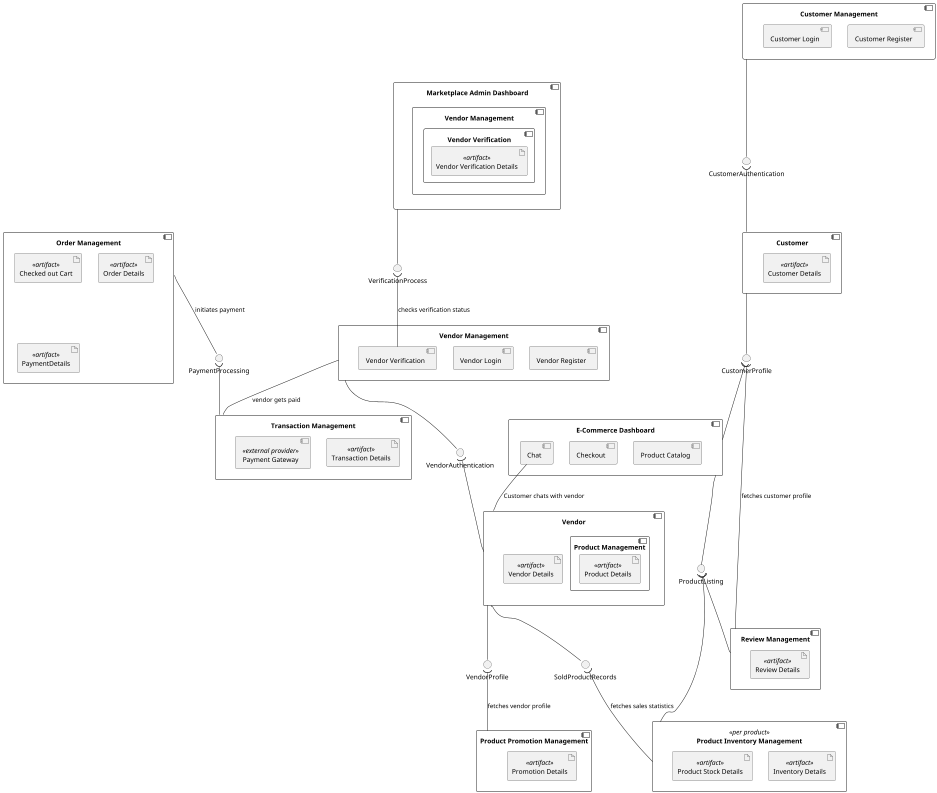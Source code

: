 @startuml
skinparam dpi 300
scale max 300 width
component Customer {
    artifact "Customer Details" as CustomerDetails <<artifact>>
}
component "Customer Management" as CustomerManagement {
    component "Customer Register" as CustomerRegister
    component "Customer Login" as CustomerLogin
}
component "E-Commerce Dashboard" as ECommerceDashboard {
    component "Product Catalog" as ProductCatalog
    component "Checkout" as Checkout
    component Chat
}
component "Order Management" as OrderManagement {
    artifact "Checked out Cart" as CheckedOutCart <<artifact>>
    artifact "Order Details" as OrderDetails <<artifact>>
    artifact "PaymentDetails" as PaymentDetails <<artifact>>
}
component Vendor {
    artifact "Vendor Details" as VendorDetails <<artifact>>
    component "Product Management" as ProductManagement {
        artifact "Product Details" as ProductDetails <<artifact>>
    }
}
component "Product Promotion Management" as ProductPromotionManagement {
    artifact "Promotion Details" as PromotionDetails <<artifact>>
}
component "Product Inventory Management" as ProductInventoryManagement <<per product>> {
    artifact "Inventory Details" as InventoryDetails <<artifact>>
    artifact "Product Stock Details" as ProductStockDetails <<artifact>>
}
component "Vendor Management" as VendorManagement {
    component "Vendor Register" as VendorRegister
    component "Vendor Login" as VendorLogin
    component "Vendor Verification" as VendorVerification
}
component "Review Management" as ReviewManagement {
    artifact "Review Details" as ReviewDetails <<artifact>>
}
component "Transaction Management" as TransactionManagement {
    artifact "Transaction Details" as TransactionDetails <<artifact>>
    component "Payment Gateway" as PaymentGateway <<external provider>>
}
component "Marketplace Admin Dashboard" as MarketplaceAdminDashboard {
    component "Vendor Management" {
        component "Vendor Verification" {
            artifact "Vendor Verification Details" as VendorVerificationDetails <<artifact>>
        }
    }
}

MarketplaceAdminDashboard -- VerificationProcess
VerificationProcess )-- VendorVerification: checks verification status

CustomerManagement -- CustomerAuthentication
CustomerAuthentication )-- Customer

Customer -- CustomerProfile
CustomerProfile )-- ECommerceDashboard
CustomerProfile )-- ReviewManagement: fetches customer profile

Chat -- Vendor: Customer chats with vendor

VendorManagement -- VendorAuthentication
VendorAuthentication )-- Vendor

Vendor -- VendorProfile
VendorProfile )-- ProductPromotionManagement: fetches vendor profile

Vendor -- SoldProductRecords
SoldProductRecords )-- ProductInventoryManagement: fetches sales statistics

ECommerceDashboard -- ProductListing
ProductListing )-- ProductInventoryManagement
ProductListing )-- ReviewManagement

OrderManagement -- PaymentProcessing: initiates payment
PaymentProcessing )-- TransactionManagement

VendorManagement -- TransactionManagement: vendor gets paid
@enduml